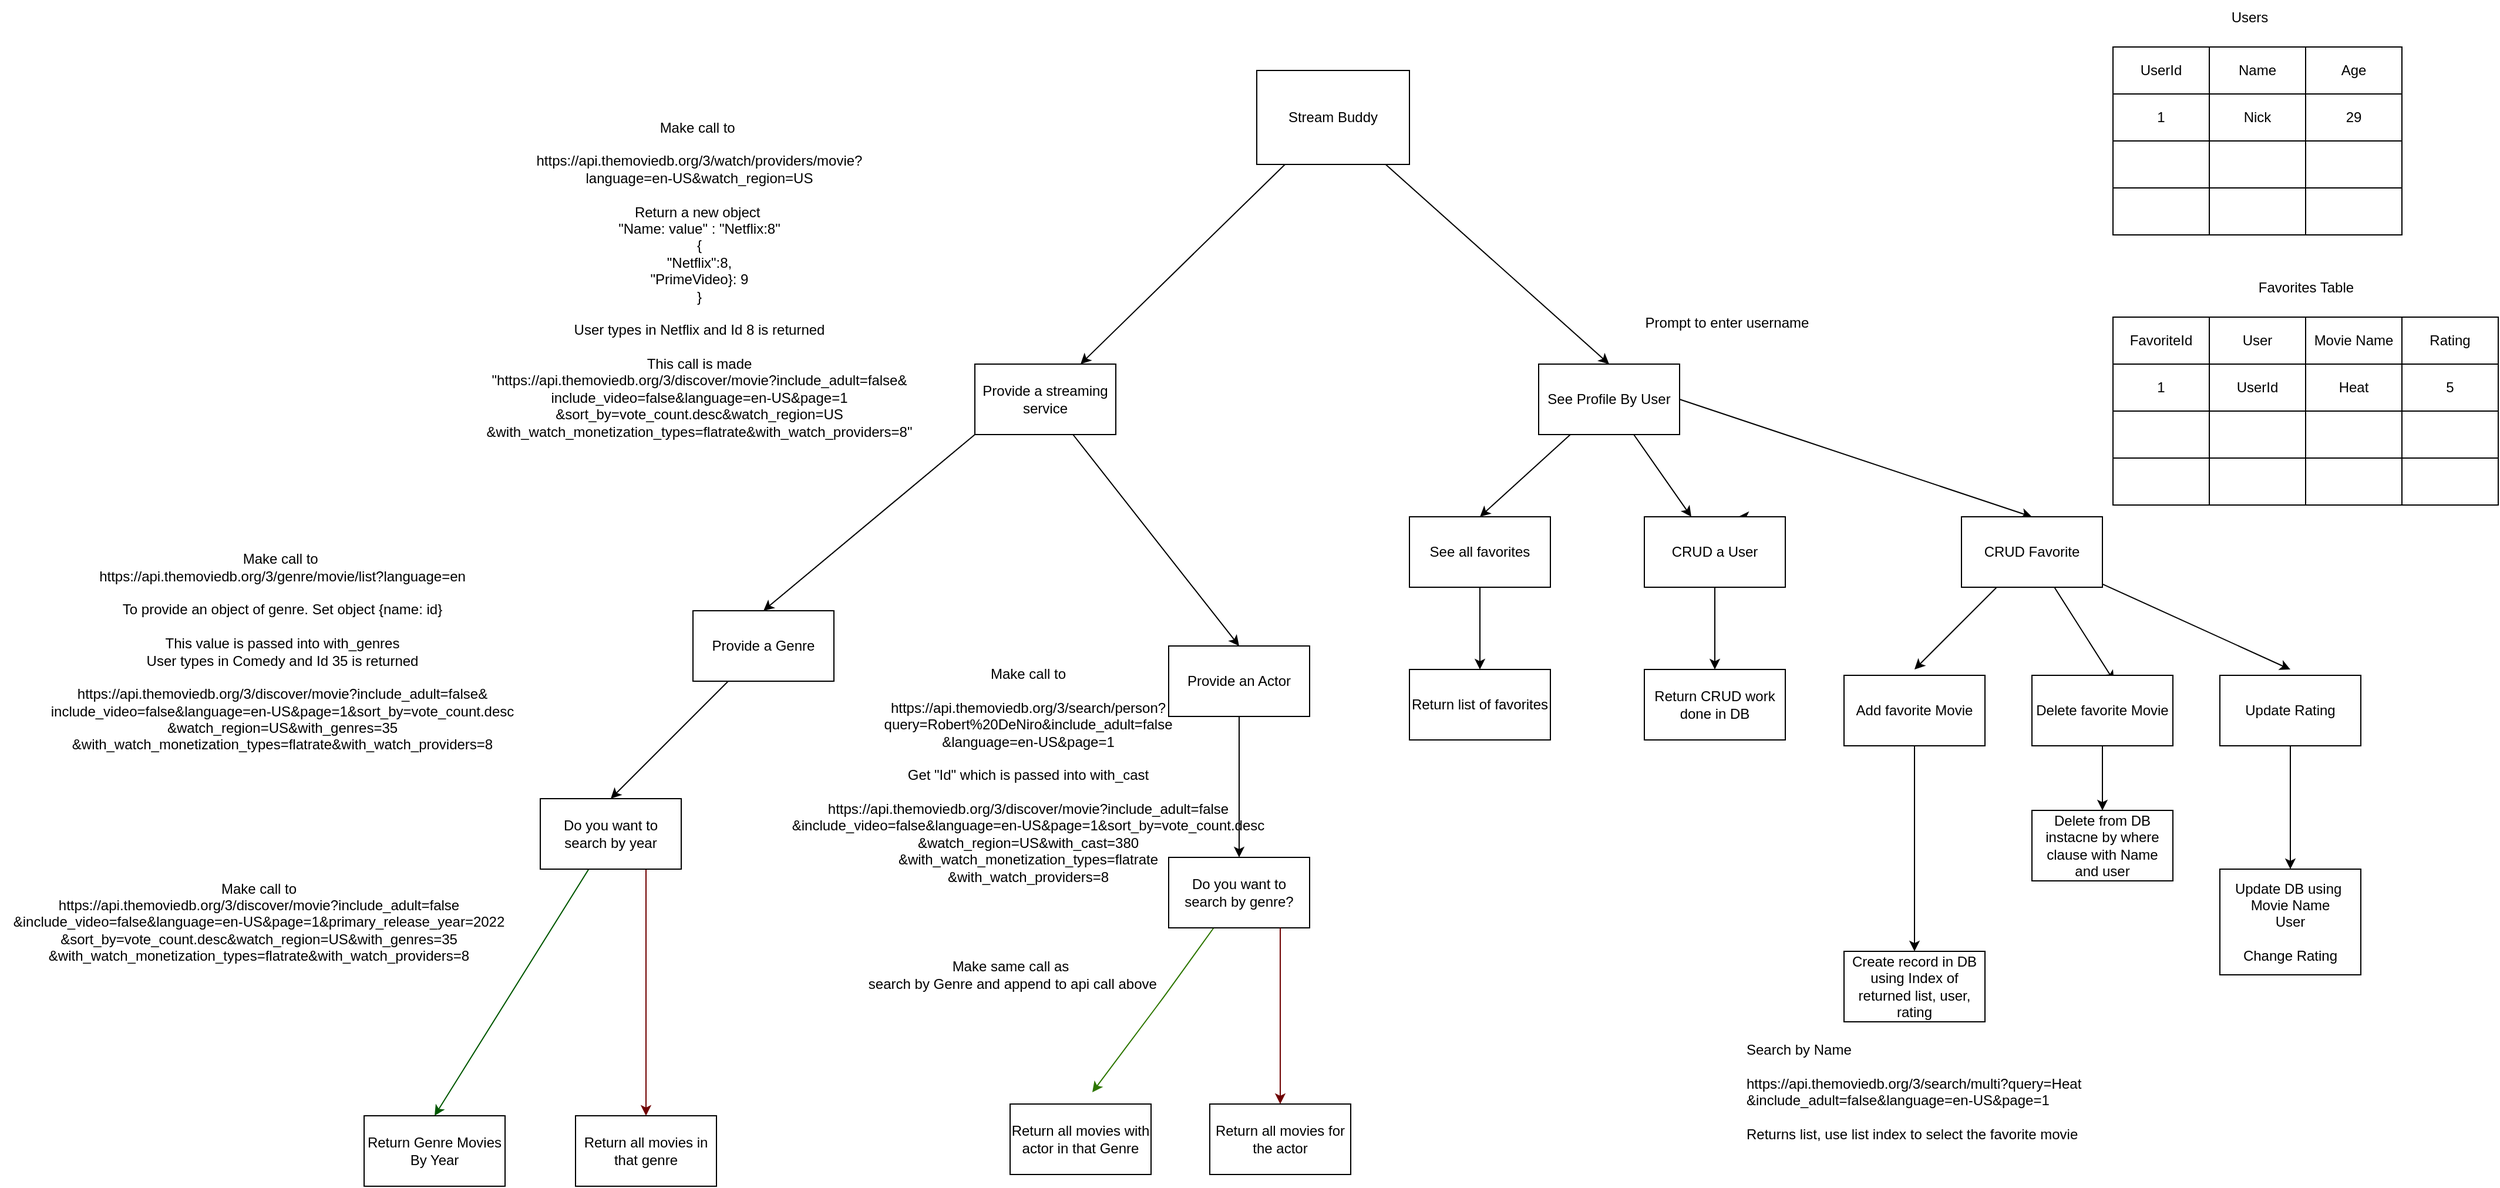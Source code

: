<mxfile>
    <diagram id="S8rPYy8s09RGRuF7k9TE" name="Page-1">
        <mxGraphModel dx="2131" dy="1070" grid="1" gridSize="10" guides="1" tooltips="1" connect="1" arrows="1" fold="1" page="0" pageScale="1" pageWidth="850" pageHeight="1100" math="0" shadow="0">
            <root>
                <mxCell id="0"/>
                <mxCell id="1" parent="0"/>
                <mxCell id="213" style="edgeStyle=none;html=1;entryX=0.5;entryY=0;entryDx=0;entryDy=0;exitX=0;exitY=1;exitDx=0;exitDy=0;" edge="1" parent="1" source="223" target="219">
                    <mxGeometry relative="1" as="geometry">
                        <mxPoint x="290" y="270" as="targetPoint"/>
                        <mxPoint x="170" y="310" as="sourcePoint"/>
                    </mxGeometry>
                </mxCell>
                <mxCell id="214" style="edgeStyle=none;html=1;entryX=0.75;entryY=0;entryDx=0;entryDy=0;" edge="1" parent="1" source="216" target="223">
                    <mxGeometry relative="1" as="geometry">
                        <mxPoint x="395" y="300" as="targetPoint"/>
                        <Array as="points"/>
                    </mxGeometry>
                </mxCell>
                <mxCell id="215" style="edgeStyle=none;html=1;entryX=0.5;entryY=0;entryDx=0;entryDy=0;" edge="1" parent="1" source="216" target="243">
                    <mxGeometry relative="1" as="geometry">
                        <mxPoint x="1370" y="280" as="targetPoint"/>
                    </mxGeometry>
                </mxCell>
                <mxCell id="216" value="Stream Buddy" style="rounded=0;whiteSpace=wrap;html=1;" vertex="1" parent="1">
                    <mxGeometry x="410" y="30" width="130" height="80" as="geometry"/>
                </mxCell>
                <mxCell id="217" style="edgeStyle=none;html=1;entryX=0;entryY=1;entryDx=0;entryDy=0;exitX=0;exitY=1;exitDx=0;exitDy=0;" edge="1" parent="1" source="216" target="216">
                    <mxGeometry relative="1" as="geometry"/>
                </mxCell>
                <mxCell id="218" style="edgeStyle=none;html=1;entryX=0.5;entryY=0;entryDx=0;entryDy=0;" edge="1" parent="1" source="219" target="226">
                    <mxGeometry relative="1" as="geometry">
                        <mxPoint x="230" y="680" as="targetPoint"/>
                    </mxGeometry>
                </mxCell>
                <mxCell id="219" value="Provide a Genre" style="rounded=0;whiteSpace=wrap;html=1;" vertex="1" parent="1">
                    <mxGeometry x="-70" y="490" width="120" height="60" as="geometry"/>
                </mxCell>
                <mxCell id="220" style="edgeStyle=none;html=1;entryX=0.5;entryY=0;entryDx=0;entryDy=0;" edge="1" parent="1" source="221" target="234">
                    <mxGeometry relative="1" as="geometry"/>
                </mxCell>
                <mxCell id="221" value="Provide an Actor" style="rounded=0;whiteSpace=wrap;html=1;" vertex="1" parent="1">
                    <mxGeometry x="335" y="520" width="120" height="60" as="geometry"/>
                </mxCell>
                <mxCell id="222" style="edgeStyle=none;html=1;entryX=0.5;entryY=0;entryDx=0;entryDy=0;" edge="1" parent="1" source="223" target="221">
                    <mxGeometry relative="1" as="geometry"/>
                </mxCell>
                <mxCell id="223" value="Provide a streaming service" style="rounded=0;whiteSpace=wrap;html=1;" vertex="1" parent="1">
                    <mxGeometry x="170" y="280" width="120" height="60" as="geometry"/>
                </mxCell>
                <mxCell id="224" style="edgeStyle=none;html=1;entryX=0.5;entryY=0;entryDx=0;entryDy=0;fillColor=#008a00;strokeColor=#005700;" edge="1" parent="1" source="226" target="228">
                    <mxGeometry relative="1" as="geometry">
                        <mxPoint x="70" y="880" as="targetPoint"/>
                    </mxGeometry>
                </mxCell>
                <mxCell id="225" style="edgeStyle=none;html=1;exitX=0.75;exitY=1;exitDx=0;exitDy=0;entryX=0.5;entryY=0;entryDx=0;entryDy=0;fillColor=#a20025;strokeColor=#6F0000;" edge="1" parent="1" source="226" target="230">
                    <mxGeometry relative="1" as="geometry"/>
                </mxCell>
                <mxCell id="226" value="Do you want to search by year" style="rounded=0;whiteSpace=wrap;html=1;" vertex="1" parent="1">
                    <mxGeometry x="-200" y="650" width="120" height="60" as="geometry"/>
                </mxCell>
                <mxCell id="227" value="&lt;br&gt;" style="text;html=1;align=center;verticalAlign=middle;resizable=0;points=[];autosize=1;strokeColor=none;fillColor=none;" vertex="1" parent="1">
                    <mxGeometry x="-355" y="605" width="20" height="30" as="geometry"/>
                </mxCell>
                <mxCell id="228" value="Return Genre Movies By Year" style="rounded=0;whiteSpace=wrap;html=1;" vertex="1" parent="1">
                    <mxGeometry x="-350" y="920" width="120" height="60" as="geometry"/>
                </mxCell>
                <mxCell id="229" value="&lt;span style=&quot;&quot;&gt;Make call to&amp;nbsp;&lt;/span&gt;&lt;br style=&quot;&quot;&gt;&lt;span style=&quot;&quot;&gt;https://api.themoviedb.org/3/genre/movie/list?language=en&lt;/span&gt;&lt;br style=&quot;&quot;&gt;&lt;br style=&quot;&quot;&gt;&lt;span style=&quot;&quot;&gt;To provide an object of genre. Set object {name: id}&lt;br&gt;&lt;/span&gt;&lt;br&gt;This value is passed into with_genres&lt;br&gt;User types in Comedy and Id 35 is returned&lt;br&gt;&lt;br&gt;https://api.themoviedb.org/3/discover/movie?include_adult=false&amp;amp;&lt;br&gt;include_video=false&amp;amp;language=en-US&amp;amp;page=1&amp;amp;sort_by=vote_count.desc&lt;br&gt;&amp;amp;watch_region=US&amp;amp;with_genres=35&lt;br&gt;&amp;amp;with_watch_monetization_types=flatrate&amp;amp;with_watch_providers=8" style="text;html=1;align=center;verticalAlign=middle;resizable=0;points=[];autosize=1;strokeColor=none;fillColor=none;" vertex="1" parent="1">
                    <mxGeometry x="-630" y="430" width="420" height="190" as="geometry"/>
                </mxCell>
                <mxCell id="230" value="Return all movies in that genre" style="rounded=0;whiteSpace=wrap;html=1;" vertex="1" parent="1">
                    <mxGeometry x="-170" y="920" width="120" height="60" as="geometry"/>
                </mxCell>
                <mxCell id="231" value="Make call to&lt;br&gt;https://api.themoviedb.org/3/discover/movie?include_adult=false&lt;br&gt;&amp;amp;include_video=false&amp;amp;language=en-US&amp;amp;page=1&amp;amp;primary_release_year=2022&lt;br&gt;&amp;amp;sort_by=vote_count.desc&amp;amp;watch_region=US&amp;amp;with_genres=35&lt;br&gt;&amp;amp;with_watch_monetization_types=flatrate&amp;amp;with_watch_providers=8" style="text;html=1;align=center;verticalAlign=middle;resizable=0;points=[];autosize=1;strokeColor=none;fillColor=none;" vertex="1" parent="1">
                    <mxGeometry x="-660" y="710" width="440" height="90" as="geometry"/>
                </mxCell>
                <mxCell id="232" value="Make call to&lt;br&gt;&lt;br&gt;https://api.themoviedb.org/3/search/person?&lt;br&gt;query=Robert%20DeNiro&amp;amp;include_adult=false&lt;br&gt;&amp;amp;language=en-US&amp;amp;page=1&lt;br&gt;&lt;br&gt;Get &quot;Id&quot; which is passed into with_cast&lt;br&gt;&lt;br&gt;https://api.themoviedb.org/3/discover/movie?include_adult=false&lt;br&gt;&amp;amp;include_video=false&amp;amp;language=en-US&amp;amp;page=1&amp;amp;sort_by=vote_count.desc&lt;br&gt;&amp;amp;watch_region=US&amp;amp;with_cast=380&lt;br&gt;&amp;amp;with_watch_monetization_types=flatrate&lt;br&gt;&amp;amp;with_watch_providers=8" style="text;html=1;align=center;verticalAlign=middle;resizable=0;points=[];autosize=1;strokeColor=none;fillColor=none;" vertex="1" parent="1">
                    <mxGeometry y="530" width="430" height="200" as="geometry"/>
                </mxCell>
                <mxCell id="233" style="edgeStyle=none;html=1;fillColor=#60a917;strokeColor=#2D7600;" edge="1" parent="1" source="234">
                    <mxGeometry relative="1" as="geometry">
                        <mxPoint x="270.0" y="900" as="targetPoint"/>
                        <Array as="points">
                            <mxPoint x="330" y="820"/>
                        </Array>
                    </mxGeometry>
                </mxCell>
                <mxCell id="234" value="Do you want to search by genre?" style="rounded=0;whiteSpace=wrap;html=1;" vertex="1" parent="1">
                    <mxGeometry x="335" y="700" width="120" height="60" as="geometry"/>
                </mxCell>
                <mxCell id="235" value="Return all movies with actor in that Genre" style="rounded=0;whiteSpace=wrap;html=1;" vertex="1" parent="1">
                    <mxGeometry x="200" y="910" width="120" height="60" as="geometry"/>
                </mxCell>
                <mxCell id="236" value="Make same call as&lt;br&gt;&amp;nbsp;search by Genre and append to api call above" style="text;html=1;align=center;verticalAlign=middle;resizable=0;points=[];autosize=1;strokeColor=none;fillColor=none;" vertex="1" parent="1">
                    <mxGeometry x="65" y="780" width="270" height="40" as="geometry"/>
                </mxCell>
                <mxCell id="237" style="edgeStyle=none;html=1;fillColor=#a20025;strokeColor=#6F0000;entryX=0.5;entryY=0;entryDx=0;entryDy=0;" edge="1" parent="1" target="238">
                    <mxGeometry relative="1" as="geometry">
                        <mxPoint x="430.0" y="760" as="sourcePoint"/>
                        <mxPoint x="430" y="900" as="targetPoint"/>
                    </mxGeometry>
                </mxCell>
                <mxCell id="238" value="Return all movies for the actor" style="rounded=0;whiteSpace=wrap;html=1;" vertex="1" parent="1">
                    <mxGeometry x="370" y="910" width="120" height="60" as="geometry"/>
                </mxCell>
                <mxCell id="239" value="Make call to&amp;nbsp;&lt;br&gt;&lt;br&gt;https://api.themoviedb.org/3/watch/providers/movie?&lt;br&gt;language=en-US&amp;amp;watch_region=US&lt;br&gt;&lt;br&gt;Return a new object&amp;nbsp;&lt;br&gt;&quot;Name: value&quot; : &quot;Netflix:8&quot;&lt;br&gt;{&lt;br&gt;&quot;Netflix&quot;:8,&lt;br&gt;&quot;PrimeVideo}: 9&lt;br&gt;}&lt;br&gt;&lt;br&gt;User types in Netflix and Id 8 is returned&lt;br&gt;&lt;br&gt;This call is made&lt;br&gt;&lt;div&gt;&quot;https://api.themoviedb.org/3/discover/movie?include_adult=false&amp;amp;&lt;br&gt;include_video=false&amp;amp;language=en-US&amp;amp;page=1&lt;br&gt;&amp;amp;sort_by=vote_count.desc&amp;amp;watch_region=US&lt;br&gt;&amp;amp;with_watch_monetization_types=flatrate&amp;amp;with_watch_providers=8&quot;&lt;/div&gt;&lt;div&gt;&lt;br&gt;&lt;/div&gt;" style="text;html=1;align=center;verticalAlign=middle;resizable=0;points=[];autosize=1;strokeColor=none;fillColor=none;" vertex="1" parent="1">
                    <mxGeometry x="-260" y="65" width="390" height="300" as="geometry"/>
                </mxCell>
                <mxCell id="240" style="edgeStyle=none;html=1;entryX=0.5;entryY=0;entryDx=0;entryDy=0;" edge="1" parent="1" source="243" target="245">
                    <mxGeometry relative="1" as="geometry"/>
                </mxCell>
                <mxCell id="241" style="edgeStyle=none;html=1;" edge="1" parent="1" source="243">
                    <mxGeometry relative="1" as="geometry">
                        <mxPoint x="780" y="410" as="targetPoint"/>
                    </mxGeometry>
                </mxCell>
                <mxCell id="242" style="edgeStyle=none;html=1;exitX=1;exitY=0.5;exitDx=0;exitDy=0;entryX=0.5;entryY=0;entryDx=0;entryDy=0;" edge="1" parent="1" source="243" target="254">
                    <mxGeometry relative="1" as="geometry">
                        <mxPoint x="980" y="410" as="targetPoint"/>
                    </mxGeometry>
                </mxCell>
                <mxCell id="243" value="See Profile By User" style="rounded=0;whiteSpace=wrap;html=1;" vertex="1" parent="1">
                    <mxGeometry x="650" y="280" width="120" height="60" as="geometry"/>
                </mxCell>
                <mxCell id="244" style="edgeStyle=none;html=1;" edge="1" parent="1" source="245" target="246">
                    <mxGeometry relative="1" as="geometry">
                        <mxPoint x="600" y="570" as="targetPoint"/>
                    </mxGeometry>
                </mxCell>
                <mxCell id="245" value="See all favorites" style="rounded=0;whiteSpace=wrap;html=1;" vertex="1" parent="1">
                    <mxGeometry x="540" y="410" width="120" height="60" as="geometry"/>
                </mxCell>
                <mxCell id="246" value="Return list of favorites" style="rounded=0;whiteSpace=wrap;html=1;" vertex="1" parent="1">
                    <mxGeometry x="540" y="540" width="120" height="60" as="geometry"/>
                </mxCell>
                <mxCell id="247" style="edgeStyle=none;html=1;exitX=0.75;exitY=0;exitDx=0;exitDy=0;" edge="1" parent="1" source="249">
                    <mxGeometry relative="1" as="geometry">
                        <mxPoint x="820" y="410" as="targetPoint"/>
                    </mxGeometry>
                </mxCell>
                <mxCell id="248" style="edgeStyle=none;html=1;" edge="1" parent="1" source="249" target="250">
                    <mxGeometry relative="1" as="geometry">
                        <mxPoint x="800" y="550" as="targetPoint"/>
                    </mxGeometry>
                </mxCell>
                <mxCell id="249" value="CRUD a User" style="rounded=0;whiteSpace=wrap;html=1;" vertex="1" parent="1">
                    <mxGeometry x="740" y="410" width="120" height="60" as="geometry"/>
                </mxCell>
                <mxCell id="250" value="Return CRUD work done in DB" style="rounded=0;whiteSpace=wrap;html=1;" vertex="1" parent="1">
                    <mxGeometry x="740" y="540" width="120" height="60" as="geometry"/>
                </mxCell>
                <mxCell id="251" style="edgeStyle=none;html=1;" edge="1" parent="1" source="254">
                    <mxGeometry relative="1" as="geometry">
                        <mxPoint x="970" y="540" as="targetPoint"/>
                    </mxGeometry>
                </mxCell>
                <mxCell id="252" style="edgeStyle=none;html=1;" edge="1" parent="1" source="254">
                    <mxGeometry relative="1" as="geometry">
                        <mxPoint x="1140" y="550" as="targetPoint"/>
                    </mxGeometry>
                </mxCell>
                <mxCell id="253" style="edgeStyle=none;html=1;" edge="1" parent="1" source="254">
                    <mxGeometry relative="1" as="geometry">
                        <mxPoint x="1290" y="540" as="targetPoint"/>
                    </mxGeometry>
                </mxCell>
                <mxCell id="254" value="CRUD Favorite" style="rounded=0;whiteSpace=wrap;html=1;" vertex="1" parent="1">
                    <mxGeometry x="1010" y="410" width="120" height="60" as="geometry"/>
                </mxCell>
                <mxCell id="255" value="" style="edgeStyle=none;html=1;" edge="1" parent="1" source="256" target="257">
                    <mxGeometry relative="1" as="geometry"/>
                </mxCell>
                <mxCell id="256" value="Add favorite Movie" style="rounded=0;whiteSpace=wrap;html=1;" vertex="1" parent="1">
                    <mxGeometry x="910" y="545" width="120" height="60" as="geometry"/>
                </mxCell>
                <mxCell id="257" value="Create record in DB using Index of returned list, user, rating" style="whiteSpace=wrap;html=1;rounded=0;" vertex="1" parent="1">
                    <mxGeometry x="910" y="780" width="120" height="60" as="geometry"/>
                </mxCell>
                <UserObject label="Search by Name&lt;br&gt;&lt;br&gt;https://api.themoviedb.org/3/search/multi?query=Heat&lt;br&gt;&amp;amp;include_adult=false&amp;amp;language=en-US&amp;amp;page=1&lt;br&gt;&lt;br&gt;Returns list, use list index to select the favorite movie" link="https://api.themoviedb.org/3/search/multi?query=Heat&amp;include_adult=false&amp;language=en-US&amp;page=1" id="258">
                    <mxCell style="text;whiteSpace=wrap;html=1;" vertex="1" parent="1">
                        <mxGeometry x="825" y="850" width="290" height="100" as="geometry"/>
                    </mxCell>
                </UserObject>
                <mxCell id="259" style="edgeStyle=none;html=1;" edge="1" parent="1" source="260" target="261">
                    <mxGeometry relative="1" as="geometry">
                        <mxPoint x="1130" y="690" as="targetPoint"/>
                    </mxGeometry>
                </mxCell>
                <mxCell id="260" value="Delete favorite Movie" style="rounded=0;whiteSpace=wrap;html=1;" vertex="1" parent="1">
                    <mxGeometry x="1070" y="545" width="120" height="60" as="geometry"/>
                </mxCell>
                <mxCell id="261" value="Delete from DB instacne by where clause with Name and user" style="rounded=0;whiteSpace=wrap;html=1;" vertex="1" parent="1">
                    <mxGeometry x="1070" y="660" width="120" height="60" as="geometry"/>
                </mxCell>
                <mxCell id="262" style="edgeStyle=none;html=1;entryX=0.5;entryY=0;entryDx=0;entryDy=0;" edge="1" parent="1" source="263" target="264">
                    <mxGeometry relative="1" as="geometry"/>
                </mxCell>
                <mxCell id="263" value="Update Rating" style="rounded=0;whiteSpace=wrap;html=1;" vertex="1" parent="1">
                    <mxGeometry x="1230" y="545" width="120" height="60" as="geometry"/>
                </mxCell>
                <mxCell id="264" value="Update DB using&amp;nbsp;&lt;br&gt;Movie Name&lt;br&gt;User&lt;br&gt;&lt;br&gt;Change Rating" style="rounded=0;whiteSpace=wrap;html=1;" vertex="1" parent="1">
                    <mxGeometry x="1230" y="710" width="120" height="90" as="geometry"/>
                </mxCell>
                <mxCell id="265" value="" style="shape=table;startSize=0;container=1;collapsible=0;childLayout=tableLayout;" vertex="1" parent="1">
                    <mxGeometry x="1139" y="240" width="328" height="160" as="geometry"/>
                </mxCell>
                <mxCell id="266" value="" style="shape=tableRow;horizontal=0;startSize=0;swimlaneHead=0;swimlaneBody=0;top=0;left=0;bottom=0;right=0;collapsible=0;dropTarget=0;fillColor=none;points=[[0,0.5],[1,0.5]];portConstraint=eastwest;" vertex="1" parent="265">
                    <mxGeometry width="328" height="40" as="geometry"/>
                </mxCell>
                <mxCell id="267" value="FavoriteId" style="shape=partialRectangle;html=1;whiteSpace=wrap;connectable=0;overflow=hidden;fillColor=none;top=0;left=0;bottom=0;right=0;pointerEvents=1;" vertex="1" parent="266">
                    <mxGeometry width="82" height="40" as="geometry">
                        <mxRectangle width="82" height="40" as="alternateBounds"/>
                    </mxGeometry>
                </mxCell>
                <mxCell id="268" value="User" style="shape=partialRectangle;html=1;whiteSpace=wrap;connectable=0;overflow=hidden;fillColor=none;top=0;left=0;bottom=0;right=0;pointerEvents=1;" vertex="1" parent="266">
                    <mxGeometry x="82" width="82" height="40" as="geometry">
                        <mxRectangle width="82" height="40" as="alternateBounds"/>
                    </mxGeometry>
                </mxCell>
                <mxCell id="269" value="Movie Name" style="shape=partialRectangle;html=1;whiteSpace=wrap;connectable=0;overflow=hidden;fillColor=none;top=0;left=0;bottom=0;right=0;pointerEvents=1;" vertex="1" parent="266">
                    <mxGeometry x="164" width="82" height="40" as="geometry">
                        <mxRectangle width="82" height="40" as="alternateBounds"/>
                    </mxGeometry>
                </mxCell>
                <mxCell id="270" value="Rating" style="shape=partialRectangle;html=1;whiteSpace=wrap;connectable=0;overflow=hidden;fillColor=none;top=0;left=0;bottom=0;right=0;pointerEvents=1;" vertex="1" parent="266">
                    <mxGeometry x="246" width="82" height="40" as="geometry">
                        <mxRectangle width="82" height="40" as="alternateBounds"/>
                    </mxGeometry>
                </mxCell>
                <mxCell id="271" value="" style="shape=tableRow;horizontal=0;startSize=0;swimlaneHead=0;swimlaneBody=0;top=0;left=0;bottom=0;right=0;collapsible=0;dropTarget=0;fillColor=none;points=[[0,0.5],[1,0.5]];portConstraint=eastwest;" vertex="1" parent="265">
                    <mxGeometry y="40" width="328" height="40" as="geometry"/>
                </mxCell>
                <mxCell id="272" value="1" style="shape=partialRectangle;html=1;whiteSpace=wrap;connectable=0;overflow=hidden;fillColor=none;top=0;left=0;bottom=0;right=0;pointerEvents=1;" vertex="1" parent="271">
                    <mxGeometry width="82" height="40" as="geometry">
                        <mxRectangle width="82" height="40" as="alternateBounds"/>
                    </mxGeometry>
                </mxCell>
                <mxCell id="273" value="UserId" style="shape=partialRectangle;html=1;whiteSpace=wrap;connectable=0;overflow=hidden;fillColor=none;top=0;left=0;bottom=0;right=0;pointerEvents=1;" vertex="1" parent="271">
                    <mxGeometry x="82" width="82" height="40" as="geometry">
                        <mxRectangle width="82" height="40" as="alternateBounds"/>
                    </mxGeometry>
                </mxCell>
                <mxCell id="274" value="Heat" style="shape=partialRectangle;html=1;whiteSpace=wrap;connectable=0;overflow=hidden;fillColor=none;top=0;left=0;bottom=0;right=0;pointerEvents=1;" vertex="1" parent="271">
                    <mxGeometry x="164" width="82" height="40" as="geometry">
                        <mxRectangle width="82" height="40" as="alternateBounds"/>
                    </mxGeometry>
                </mxCell>
                <mxCell id="275" value="5" style="shape=partialRectangle;html=1;whiteSpace=wrap;connectable=0;overflow=hidden;fillColor=none;top=0;left=0;bottom=0;right=0;pointerEvents=1;" vertex="1" parent="271">
                    <mxGeometry x="246" width="82" height="40" as="geometry">
                        <mxRectangle width="82" height="40" as="alternateBounds"/>
                    </mxGeometry>
                </mxCell>
                <mxCell id="276" value="" style="shape=tableRow;horizontal=0;startSize=0;swimlaneHead=0;swimlaneBody=0;top=0;left=0;bottom=0;right=0;collapsible=0;dropTarget=0;fillColor=none;points=[[0,0.5],[1,0.5]];portConstraint=eastwest;" vertex="1" parent="265">
                    <mxGeometry y="80" width="328" height="40" as="geometry"/>
                </mxCell>
                <mxCell id="277" value="" style="shape=partialRectangle;html=1;whiteSpace=wrap;connectable=0;overflow=hidden;fillColor=none;top=0;left=0;bottom=0;right=0;pointerEvents=1;" vertex="1" parent="276">
                    <mxGeometry width="82" height="40" as="geometry">
                        <mxRectangle width="82" height="40" as="alternateBounds"/>
                    </mxGeometry>
                </mxCell>
                <mxCell id="278" value="" style="shape=partialRectangle;html=1;whiteSpace=wrap;connectable=0;overflow=hidden;fillColor=none;top=0;left=0;bottom=0;right=0;pointerEvents=1;" vertex="1" parent="276">
                    <mxGeometry x="82" width="82" height="40" as="geometry">
                        <mxRectangle width="82" height="40" as="alternateBounds"/>
                    </mxGeometry>
                </mxCell>
                <mxCell id="279" value="" style="shape=partialRectangle;html=1;whiteSpace=wrap;connectable=0;overflow=hidden;fillColor=none;top=0;left=0;bottom=0;right=0;pointerEvents=1;" vertex="1" parent="276">
                    <mxGeometry x="164" width="82" height="40" as="geometry">
                        <mxRectangle width="82" height="40" as="alternateBounds"/>
                    </mxGeometry>
                </mxCell>
                <mxCell id="280" value="" style="shape=partialRectangle;html=1;whiteSpace=wrap;connectable=0;overflow=hidden;fillColor=none;top=0;left=0;bottom=0;right=0;pointerEvents=1;" vertex="1" parent="276">
                    <mxGeometry x="246" width="82" height="40" as="geometry">
                        <mxRectangle width="82" height="40" as="alternateBounds"/>
                    </mxGeometry>
                </mxCell>
                <mxCell id="281" style="shape=tableRow;horizontal=0;startSize=0;swimlaneHead=0;swimlaneBody=0;top=0;left=0;bottom=0;right=0;collapsible=0;dropTarget=0;fillColor=none;points=[[0,0.5],[1,0.5]];portConstraint=eastwest;" vertex="1" parent="265">
                    <mxGeometry y="120" width="328" height="40" as="geometry"/>
                </mxCell>
                <mxCell id="282" style="shape=partialRectangle;html=1;whiteSpace=wrap;connectable=0;overflow=hidden;fillColor=none;top=0;left=0;bottom=0;right=0;pointerEvents=1;" vertex="1" parent="281">
                    <mxGeometry width="82" height="40" as="geometry">
                        <mxRectangle width="82" height="40" as="alternateBounds"/>
                    </mxGeometry>
                </mxCell>
                <mxCell id="283" style="shape=partialRectangle;html=1;whiteSpace=wrap;connectable=0;overflow=hidden;fillColor=none;top=0;left=0;bottom=0;right=0;pointerEvents=1;" vertex="1" parent="281">
                    <mxGeometry x="82" width="82" height="40" as="geometry">
                        <mxRectangle width="82" height="40" as="alternateBounds"/>
                    </mxGeometry>
                </mxCell>
                <mxCell id="284" style="shape=partialRectangle;html=1;whiteSpace=wrap;connectable=0;overflow=hidden;fillColor=none;top=0;left=0;bottom=0;right=0;pointerEvents=1;" vertex="1" parent="281">
                    <mxGeometry x="164" width="82" height="40" as="geometry">
                        <mxRectangle width="82" height="40" as="alternateBounds"/>
                    </mxGeometry>
                </mxCell>
                <mxCell id="285" style="shape=partialRectangle;html=1;whiteSpace=wrap;connectable=0;overflow=hidden;fillColor=none;top=0;left=0;bottom=0;right=0;pointerEvents=1;" vertex="1" parent="281">
                    <mxGeometry x="246" width="82" height="40" as="geometry">
                        <mxRectangle width="82" height="40" as="alternateBounds"/>
                    </mxGeometry>
                </mxCell>
                <mxCell id="286" value="Favorites Table" style="text;html=1;align=center;verticalAlign=middle;resizable=0;points=[];autosize=1;strokeColor=none;fillColor=none;" vertex="1" parent="1">
                    <mxGeometry x="1253" y="200" width="100" height="30" as="geometry"/>
                </mxCell>
                <mxCell id="287" value="Users" style="text;html=1;align=center;verticalAlign=middle;resizable=0;points=[];autosize=1;strokeColor=none;fillColor=none;" vertex="1" parent="1">
                    <mxGeometry x="1230" y="-30" width="50" height="30" as="geometry"/>
                </mxCell>
                <mxCell id="288" value="" style="shape=table;startSize=0;container=1;collapsible=0;childLayout=tableLayout;" vertex="1" parent="1">
                    <mxGeometry x="1139" y="10" width="246" height="160" as="geometry"/>
                </mxCell>
                <mxCell id="289" value="" style="shape=tableRow;horizontal=0;startSize=0;swimlaneHead=0;swimlaneBody=0;top=0;left=0;bottom=0;right=0;collapsible=0;dropTarget=0;fillColor=none;points=[[0,0.5],[1,0.5]];portConstraint=eastwest;" vertex="1" parent="288">
                    <mxGeometry width="246" height="40" as="geometry"/>
                </mxCell>
                <mxCell id="290" value="UserId" style="shape=partialRectangle;html=1;whiteSpace=wrap;connectable=0;overflow=hidden;fillColor=none;top=0;left=0;bottom=0;right=0;pointerEvents=1;" vertex="1" parent="289">
                    <mxGeometry width="82" height="40" as="geometry">
                        <mxRectangle width="82" height="40" as="alternateBounds"/>
                    </mxGeometry>
                </mxCell>
                <mxCell id="291" value="Name" style="shape=partialRectangle;html=1;whiteSpace=wrap;connectable=0;overflow=hidden;fillColor=none;top=0;left=0;bottom=0;right=0;pointerEvents=1;" vertex="1" parent="289">
                    <mxGeometry x="82" width="82" height="40" as="geometry">
                        <mxRectangle width="82" height="40" as="alternateBounds"/>
                    </mxGeometry>
                </mxCell>
                <mxCell id="292" value="Age" style="shape=partialRectangle;html=1;whiteSpace=wrap;connectable=0;overflow=hidden;fillColor=none;top=0;left=0;bottom=0;right=0;pointerEvents=1;" vertex="1" parent="289">
                    <mxGeometry x="164" width="82" height="40" as="geometry">
                        <mxRectangle width="82" height="40" as="alternateBounds"/>
                    </mxGeometry>
                </mxCell>
                <mxCell id="293" value="" style="shape=tableRow;horizontal=0;startSize=0;swimlaneHead=0;swimlaneBody=0;top=0;left=0;bottom=0;right=0;collapsible=0;dropTarget=0;fillColor=none;points=[[0,0.5],[1,0.5]];portConstraint=eastwest;" vertex="1" parent="288">
                    <mxGeometry y="40" width="246" height="40" as="geometry"/>
                </mxCell>
                <mxCell id="294" value="1" style="shape=partialRectangle;html=1;whiteSpace=wrap;connectable=0;overflow=hidden;fillColor=none;top=0;left=0;bottom=0;right=0;pointerEvents=1;" vertex="1" parent="293">
                    <mxGeometry width="82" height="40" as="geometry">
                        <mxRectangle width="82" height="40" as="alternateBounds"/>
                    </mxGeometry>
                </mxCell>
                <mxCell id="295" value="Nick" style="shape=partialRectangle;html=1;whiteSpace=wrap;connectable=0;overflow=hidden;fillColor=none;top=0;left=0;bottom=0;right=0;pointerEvents=1;" vertex="1" parent="293">
                    <mxGeometry x="82" width="82" height="40" as="geometry">
                        <mxRectangle width="82" height="40" as="alternateBounds"/>
                    </mxGeometry>
                </mxCell>
                <mxCell id="296" value="29" style="shape=partialRectangle;html=1;whiteSpace=wrap;connectable=0;overflow=hidden;fillColor=none;top=0;left=0;bottom=0;right=0;pointerEvents=1;" vertex="1" parent="293">
                    <mxGeometry x="164" width="82" height="40" as="geometry">
                        <mxRectangle width="82" height="40" as="alternateBounds"/>
                    </mxGeometry>
                </mxCell>
                <mxCell id="297" value="" style="shape=tableRow;horizontal=0;startSize=0;swimlaneHead=0;swimlaneBody=0;top=0;left=0;bottom=0;right=0;collapsible=0;dropTarget=0;fillColor=none;points=[[0,0.5],[1,0.5]];portConstraint=eastwest;" vertex="1" parent="288">
                    <mxGeometry y="80" width="246" height="40" as="geometry"/>
                </mxCell>
                <mxCell id="298" value="" style="shape=partialRectangle;html=1;whiteSpace=wrap;connectable=0;overflow=hidden;fillColor=none;top=0;left=0;bottom=0;right=0;pointerEvents=1;" vertex="1" parent="297">
                    <mxGeometry width="82" height="40" as="geometry">
                        <mxRectangle width="82" height="40" as="alternateBounds"/>
                    </mxGeometry>
                </mxCell>
                <mxCell id="299" value="" style="shape=partialRectangle;html=1;whiteSpace=wrap;connectable=0;overflow=hidden;fillColor=none;top=0;left=0;bottom=0;right=0;pointerEvents=1;" vertex="1" parent="297">
                    <mxGeometry x="82" width="82" height="40" as="geometry">
                        <mxRectangle width="82" height="40" as="alternateBounds"/>
                    </mxGeometry>
                </mxCell>
                <mxCell id="300" value="" style="shape=partialRectangle;html=1;whiteSpace=wrap;connectable=0;overflow=hidden;fillColor=none;top=0;left=0;bottom=0;right=0;pointerEvents=1;" vertex="1" parent="297">
                    <mxGeometry x="164" width="82" height="40" as="geometry">
                        <mxRectangle width="82" height="40" as="alternateBounds"/>
                    </mxGeometry>
                </mxCell>
                <mxCell id="301" style="shape=tableRow;horizontal=0;startSize=0;swimlaneHead=0;swimlaneBody=0;top=0;left=0;bottom=0;right=0;collapsible=0;dropTarget=0;fillColor=none;points=[[0,0.5],[1,0.5]];portConstraint=eastwest;" vertex="1" parent="288">
                    <mxGeometry y="120" width="246" height="40" as="geometry"/>
                </mxCell>
                <mxCell id="302" style="shape=partialRectangle;html=1;whiteSpace=wrap;connectable=0;overflow=hidden;fillColor=none;top=0;left=0;bottom=0;right=0;pointerEvents=1;" vertex="1" parent="301">
                    <mxGeometry width="82" height="40" as="geometry">
                        <mxRectangle width="82" height="40" as="alternateBounds"/>
                    </mxGeometry>
                </mxCell>
                <mxCell id="303" style="shape=partialRectangle;html=1;whiteSpace=wrap;connectable=0;overflow=hidden;fillColor=none;top=0;left=0;bottom=0;right=0;pointerEvents=1;" vertex="1" parent="301">
                    <mxGeometry x="82" width="82" height="40" as="geometry">
                        <mxRectangle width="82" height="40" as="alternateBounds"/>
                    </mxGeometry>
                </mxCell>
                <mxCell id="304" style="shape=partialRectangle;html=1;whiteSpace=wrap;connectable=0;overflow=hidden;fillColor=none;top=0;left=0;bottom=0;right=0;pointerEvents=1;" vertex="1" parent="301">
                    <mxGeometry x="164" width="82" height="40" as="geometry">
                        <mxRectangle width="82" height="40" as="alternateBounds"/>
                    </mxGeometry>
                </mxCell>
                <mxCell id="305" value="Prompt to enter username" style="text;html=1;align=center;verticalAlign=middle;resizable=0;points=[];autosize=1;strokeColor=none;fillColor=none;" vertex="1" parent="1">
                    <mxGeometry x="730" y="230" width="160" height="30" as="geometry"/>
                </mxCell>
            </root>
        </mxGraphModel>
    </diagram>
</mxfile>